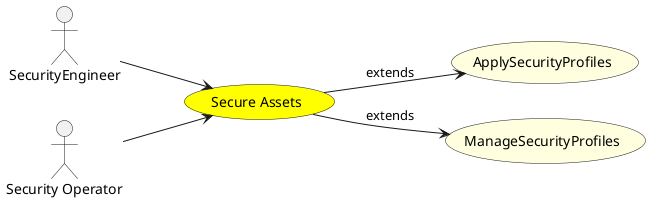 @startuml


left to right direction

usecase "Secure Assets" as SecureAssets #yellow

Actor "SecurityEngineer" as SecurityEngineer

SecurityEngineer --> SecureAssets

Actor "Security Operator" as SecurityOperator

SecurityOperator --> SecureAssets







usecase "ApplySecurityProfiles" as ApplySecurityProfiles #lightyellow

SecureAssets --> ApplySecurityProfiles : extends

usecase "ManageSecurityProfiles" as ManageSecurityProfiles #lightyellow

SecureAssets --> ManageSecurityProfiles : extends





@enduml
